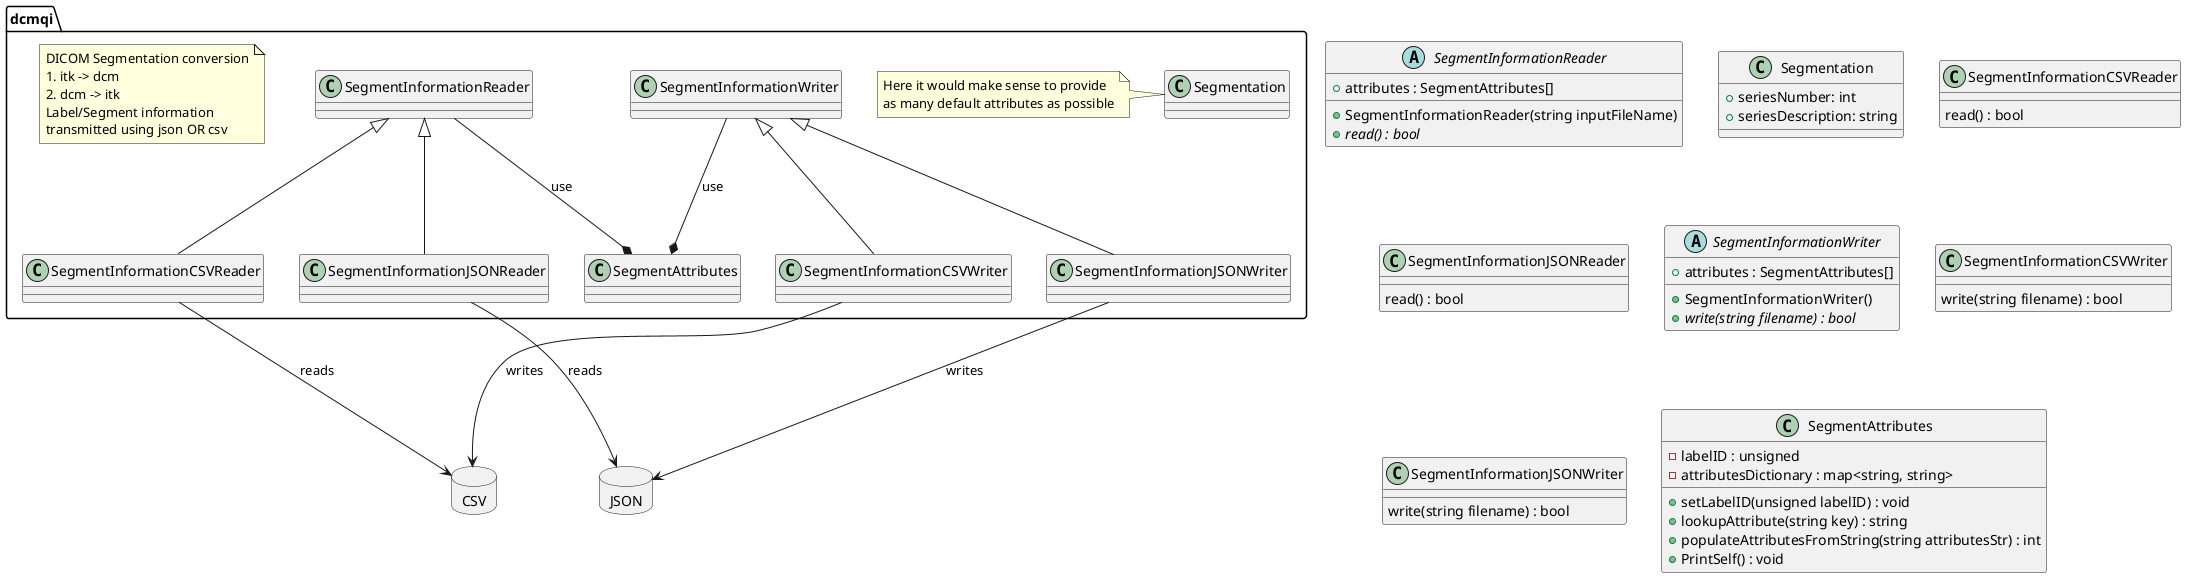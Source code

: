 @startuml

package dcmqi {

    class SegmentAttributes
    class Segmentation
    SegmentInformationReader <|-- SegmentInformationCSVReader
    SegmentInformationReader <|-- SegmentInformationJSONReader

    SegmentInformationWriter <|-- SegmentInformationCSVWriter
    SegmentInformationWriter <|-- SegmentInformationJSONWriter

    SegmentInformationReader --* SegmentAttributes : use
    SegmentInformationWriter --* SegmentAttributes : use

    note as bla
      DICOM Segmentation conversion
      1. itk -> dcm
      2. dcm -> itk
      Label/Segment information
      transmitted using json OR csv
    end note

    note as SegmentationNote
        Here it would make sense to provide
        as many default attributes as possible
    end note

    SegmentationNote <- Segmentation
}

package JSON <<Database>> {
}

package CSV <<Database>> {
}

SegmentInformationCSVReader --> CSV : reads
SegmentInformationCSVWriter --> CSV : writes

SegmentInformationJSONReader --> JSON : reads
SegmentInformationJSONWriter --> JSON : writes



abstract class SegmentInformationReader {
    + attributes : SegmentAttributes[]
    + SegmentInformationReader(string inputFileName)
    + {abstract} read() : bool
}

class Segmentation {
    + seriesNumber: int
    + seriesDescription: string
}

class SegmentInformationCSVReader {
    read() : bool
}

class SegmentInformationJSONReader {
    read() : bool
}

abstract class SegmentInformationWriter {
    + attributes : SegmentAttributes[]
    + SegmentInformationWriter()
    + {abstract} write(string filename) : bool
}

class SegmentInformationCSVWriter {
    write(string filename) : bool
}

class SegmentInformationJSONWriter {
    write(string filename) : bool
}

class SegmentAttributes {
    - labelID : unsigned
    - attributesDictionary : map<string, string>
    + setLabelID(unsigned labelID) : void
    + lookupAttribute(string key) : string
    + populateAttributesFromString(string attributesStr) : int
    + PrintSelf() : void
}

@enduml